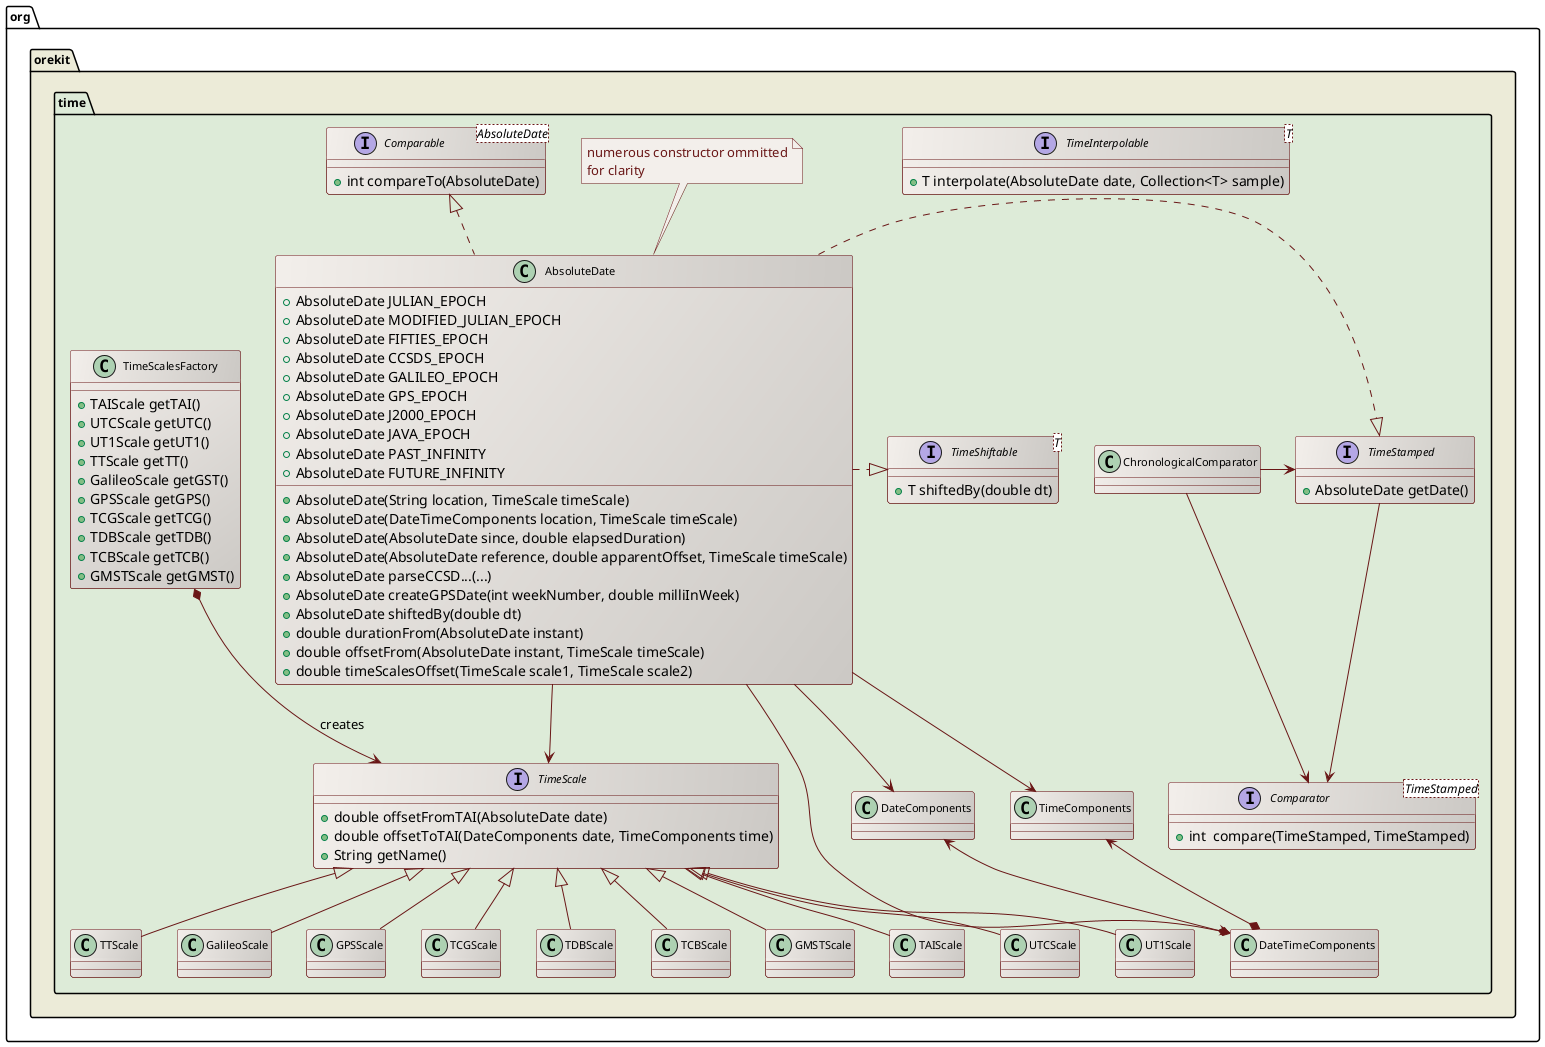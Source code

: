 ' Copyright 2002-2015 CS Systèmes d'Information
' Licensed to CS Systèmes d'Information (CS) under one or more
' contributor license agreements.  See the NOTICE file distributed with
' this work for additional information regarding copyright ownership.
' CS licenses this file to You under the Apache License, Version 2.0
' (the "License"); you may not use this file except in compliance with
' the License.  You may obtain a copy of the License at
'
'   http://www.apache.org/licenses/LICENSE-2.0
'
' Unless required by applicable law or agreed to in writing, software
' distributed under the License is distributed on an "AS IS" BASIS,
' WITHOUT WARRANTIES OR CONDITIONS OF ANY KIND, either express or implied.
' See the License for the specific language governing permissions and
' limitations under the License.
 
@startuml

  skinparam svek                  true
  skinparam ClassBackgroundColor  #F3EFEB/CCC9C5
  skinparam ClassArrowColor       #691616
  skinparam ClassBorderColor      #691616
  skinparam NoteBackgroundColor   #F3EFEB
  skinparam NoteBorderColor       #691616
  skinparam NoteFontColor         #691616
  skinparam ClassFontSize         11
  skinparam PackageFontSize       12

  package org.orekit #ECEBD8 {
  package time #DDEBD8 {

    interface TimeStamped {
      +AbsoluteDate getDate()
    }

    interface "TimeShiftable<T>" as TimeShiftable_T_ {
      +T shiftedBy(double dt)
    }

    interface "TimeInterpolable<T>" as TimeInterpolable_T_ {
      +T interpolate(AbsoluteDate date, Collection<T> sample)
    }

    class AbsoluteDate {
      +AbsoluteDate JULIAN_EPOCH
      +AbsoluteDate MODIFIED_JULIAN_EPOCH
      +AbsoluteDate FIFTIES_EPOCH
      +AbsoluteDate CCSDS_EPOCH
      +AbsoluteDate GALILEO_EPOCH
      +AbsoluteDate GPS_EPOCH
      +AbsoluteDate J2000_EPOCH
      +AbsoluteDate JAVA_EPOCH
      +AbsoluteDate PAST_INFINITY
      +AbsoluteDate FUTURE_INFINITY
      +AbsoluteDate(String location, TimeScale timeScale)
      +AbsoluteDate(DateTimeComponents location, TimeScale timeScale)
      +AbsoluteDate(AbsoluteDate since, double elapsedDuration)
      +AbsoluteDate(AbsoluteDate reference, double apparentOffset, TimeScale timeScale)
      +AbsoluteDate parseCCSD...(...)
      +AbsoluteDate createGPSDate(int weekNumber, double milliInWeek)
      +AbsoluteDate shiftedBy(double dt)
      +double durationFrom(AbsoluteDate instant)
      +double offsetFrom(AbsoluteDate instant, TimeScale timeScale)
      +double timeScalesOffset(TimeScale scale1, TimeScale scale2)
    }
    note top
      numerous constructor ommitted
      for clarity
    end note

    interface "Comparable<AbsoluteDate>" as Comparable_AbsoluteDate_ {
      +int compareTo(AbsoluteDate)
    }

    interface "Comparator<TimeStamped>" as Comparator_TimeStamped_ {
      +int  compare(TimeStamped, TimeStamped)
    }

    class DateTimeComponents
    class DateComponents
    class TimeComponents

    interface TimeScale {
      +double offsetFromTAI(AbsoluteDate date)
      +double offsetToTAI(DateComponents date, TimeComponents time)
      +String getName()
    }

    class TimeScalesFactory {
      +TAIScale getTAI()
      +UTCScale getUTC()
      +UT1Scale getUT1()
      +TTScale getTT()
      +GalileoScale getGST()
      +GPSScale getGPS()
      +TCGScale getTCG()
      +TDBScale getTDB()
      +TCBScale getTCB()
      +GMSTScale getGMST()
    }

    class TAIScale
    class UTCScale
    class UT1Scale
    class TTScale
    class GalileoScale
    class GPSScale
    class TCGScale
    class TDBScale
    class TCBScale
    class GMSTScale

    TimeStamped               <|.left. AbsoluteDate
    TimeShiftable_T_          <|.left. AbsoluteDate
    TimeScalesFactory         *-down-> TimeScale : creates
    Comparable_AbsoluteDate_  <|..     AbsoluteDate
    Comparator_TimeStamped_   <-up-    ChronologicalComparator
    ChronologicalComparator   -right-> TimeStamped
    Comparator_TimeStamped_   <-up-    TimeStamped

    DateComponents            <--*     DateTimeComponents
    TimeComponents            <--*     DateTimeComponents
    AbsoluteDate              -down->  DateTimeComponents
    AbsoluteDate              -down->  DateComponents
    AbsoluteDate              -down->  TimeComponents
    AbsoluteDate              -down->  TimeScale

    TimeScale  <|-- TAIScale
    TimeScale  <|-- UTCScale
    TimeScale  <|-- UT1Scale
    TimeScale  <|-- TTScale
    TimeScale  <|-- GalileoScale
    TimeScale  <|-- GPSScale
    TimeScale  <|-- TCGScale
    TimeScale  <|-- TDBScale
    TimeScale  <|-- TCBScale
    TimeScale  <|-- GMSTScale

  }
  }
@enduml
